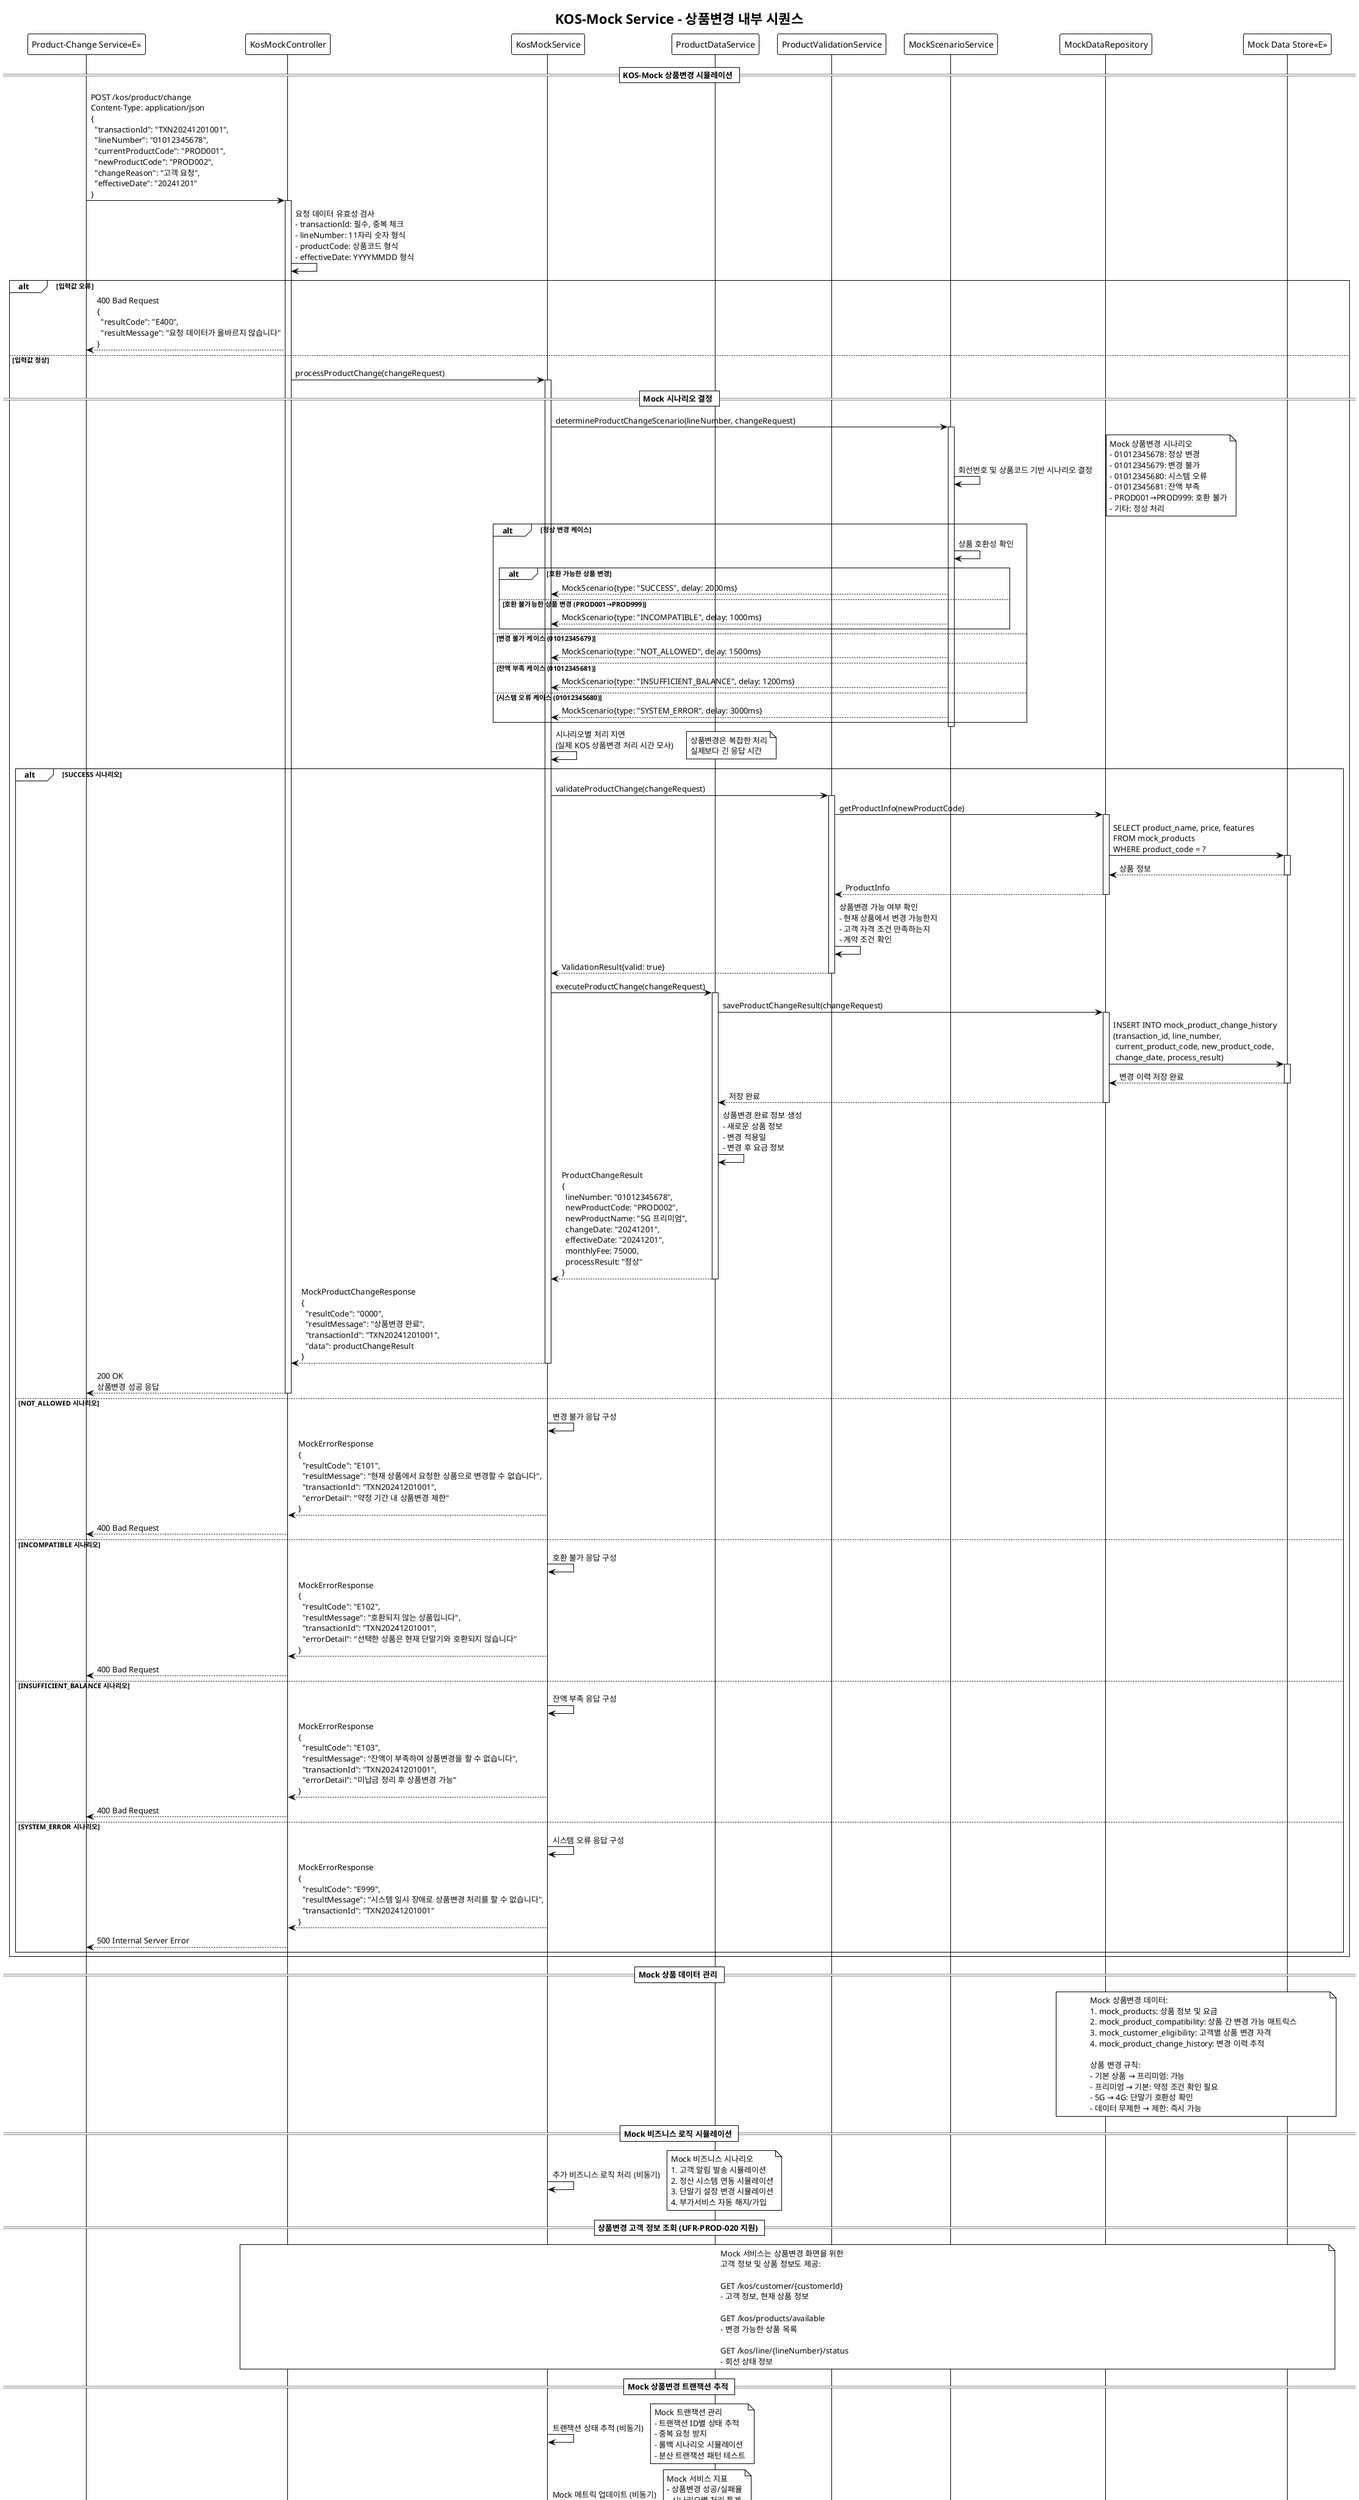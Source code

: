 @startuml
!theme mono
title KOS-Mock Service - 상품변경 내부 시퀀스

participant "Product-Change Service<<E>>" as ProductService
participant "KosMockController" as Controller
participant "KosMockService" as Service
participant "ProductDataService" as ProductDataService
participant "ProductValidationService" as ValidationService
participant "MockScenarioService" as ScenarioService
participant "MockDataRepository" as MockRepo
participant "Mock Data Store<<E>>" as MockDB

== KOS-Mock 상품변경 시뮬레이션 ==

ProductService -> Controller: POST /kos/product/change\nContent-Type: application/json\n{\n  "transactionId": "TXN20241201001",\n  "lineNumber": "01012345678",\n  "currentProductCode": "PROD001",\n  "newProductCode": "PROD002",\n  "changeReason": "고객 요청",\n  "effectiveDate": "20241201"\n}
activate Controller

Controller -> Controller: 요청 데이터 유효성 검사\n- transactionId: 필수, 중복 체크\n- lineNumber: 11자리 숫자 형식\n- productCode: 상품코드 형식\n- effectiveDate: YYYYMMDD 형식

alt 입력값 오류
    Controller --> ProductService: 400 Bad Request\n{\n  "resultCode": "E400",\n  "resultMessage": "요청 데이터가 올바르지 않습니다"\n}
else 입력값 정상
    Controller -> Service: processProductChange(changeRequest)
    activate Service
    
    == Mock 시나리오 결정 ==
    
    Service -> ScenarioService: determineProductChangeScenario(lineNumber, changeRequest)
    activate ScenarioService
    
    ScenarioService -> ScenarioService: 회선번호 및 상품코드 기반 시나리오 결정
    note right: Mock 상품변경 시나리오\n- 01012345678: 정상 변경\n- 01012345679: 변경 불가\n- 01012345680: 시스템 오류\n- 01012345681: 잔액 부족\n- PROD001→PROD999: 호환 불가\n- 기타: 정상 처리
    
    alt 정상 변경 케이스
        ScenarioService -> ScenarioService: 상품 호환성 확인
        alt 호환 가능한 상품 변경
            ScenarioService --> Service: MockScenario{type: "SUCCESS", delay: 2000ms}
        else 호환 불가능한 상품 변경 (PROD001→PROD999)
            ScenarioService --> Service: MockScenario{type: "INCOMPATIBLE", delay: 1000ms}
        end
        
    else 변경 불가 케이스 (01012345679)
        ScenarioService --> Service: MockScenario{type: "NOT_ALLOWED", delay: 1500ms}
        
    else 잔액 부족 케이스 (01012345681)
        ScenarioService --> Service: MockScenario{type: "INSUFFICIENT_BALANCE", delay: 1200ms}
        
    else 시스템 오류 케이스 (01012345680)
        ScenarioService --> Service: MockScenario{type: "SYSTEM_ERROR", delay: 3000ms}
    end
    
    deactivate ScenarioService
    
    Service -> Service: 시나리오별 처리 지연\n(실제 KOS 상품변경 처리 시간 모사)
    note right: 상품변경은 복잡한 처리\n실제보다 긴 응답 시간
    
    alt SUCCESS 시나리오
        Service -> ValidationService: validateProductChange(changeRequest)
        activate ValidationService
        
        ValidationService -> MockRepo: getProductInfo(newProductCode)
        activate MockRepo
        
        MockRepo -> MockDB: SELECT product_name, price, features\nFROM mock_products\nWHERE product_code = ?
        activate MockDB
        MockDB --> MockRepo: 상품 정보
        deactivate MockDB
        
        MockRepo --> ValidationService: ProductInfo
        deactivate MockRepo
        
        ValidationService -> ValidationService: 상품변경 가능 여부 확인\n- 현재 상품에서 변경 가능한지\n- 고객 자격 조건 만족하는지\n- 계약 조건 확인
        
        ValidationService --> Service: ValidationResult{valid: true}
        deactivate ValidationService
        
        Service -> ProductDataService: executeProductChange(changeRequest)
        activate ProductDataService
        
        ProductDataService -> MockRepo: saveProductChangeResult(changeRequest)
        activate MockRepo
        
        MockRepo -> MockDB: INSERT INTO mock_product_change_history\n(transaction_id, line_number, \n current_product_code, new_product_code,\n change_date, process_result)
        activate MockDB
        MockDB --> MockRepo: 변경 이력 저장 완료
        deactivate MockDB
        
        MockRepo --> ProductDataService: 저장 완료
        deactivate MockRepo
        
        ProductDataService -> ProductDataService: 상품변경 완료 정보 생성\n- 새로운 상품 정보\n- 변경 적용일\n- 변경 후 요금 정보
        
        ProductDataService --> Service: ProductChangeResult\n{\n  lineNumber: "01012345678",\n  newProductCode: "PROD002",\n  newProductName: "5G 프리미엄",\n  changeDate: "20241201",\n  effectiveDate: "20241201",\n  monthlyFee: 75000,\n  processResult: "정상"\n}
        deactivate ProductDataService
        
        Service --> Controller: MockProductChangeResponse\n{\n  "resultCode": "0000",\n  "resultMessage": "상품변경 완료",\n  "transactionId": "TXN20241201001",\n  "data": productChangeResult\n}
        deactivate Service
        
        Controller --> ProductService: 200 OK\n상품변경 성공 응답
        deactivate Controller
        
    else NOT_ALLOWED 시나리오
        Service -> Service: 변경 불가 응답 구성
        Service --> Controller: MockErrorResponse\n{\n  "resultCode": "E101",\n  "resultMessage": "현재 상품에서 요청한 상품으로 변경할 수 없습니다",\n  "transactionId": "TXN20241201001",\n  "errorDetail": "약정 기간 내 상품변경 제한"\n}
        Controller --> ProductService: 400 Bad Request
        
    else INCOMPATIBLE 시나리오
        Service -> Service: 호환 불가 응답 구성
        Service --> Controller: MockErrorResponse\n{\n  "resultCode": "E102",\n  "resultMessage": "호환되지 않는 상품입니다",\n  "transactionId": "TXN20241201001",\n  "errorDetail": "선택한 상품은 현재 단말기와 호환되지 않습니다"\n}
        Controller --> ProductService: 400 Bad Request
        
    else INSUFFICIENT_BALANCE 시나리오
        Service -> Service: 잔액 부족 응답 구성
        Service --> Controller: MockErrorResponse\n{\n  "resultCode": "E103",\n  "resultMessage": "잔액이 부족하여 상품변경을 할 수 없습니다",\n  "transactionId": "TXN20241201001",\n  "errorDetail": "미납금 정리 후 상품변경 가능"\n}
        Controller --> ProductService: 400 Bad Request
        
    else SYSTEM_ERROR 시나리오
        Service -> Service: 시스템 오류 응답 구성
        Service --> Controller: MockErrorResponse\n{\n  "resultCode": "E999",\n  "resultMessage": "시스템 일시 장애로 상품변경 처리를 할 수 없습니다",\n  "transactionId": "TXN20241201001"\n}
        Controller --> ProductService: 500 Internal Server Error
    end
end

== Mock 상품 데이터 관리 ==

note over MockRepo, MockDB
Mock 상품변경 데이터:
1. mock_products: 상품 정보 및 요금
2. mock_product_compatibility: 상품 간 변경 가능 매트릭스
3. mock_customer_eligibility: 고객별 상품 변경 자격
4. mock_product_change_history: 변경 이력 추적

상품 변경 규칙:
- 기본 상품 → 프리미엄: 가능
- 프리미엄 → 기본: 약정 조건 확인 필요
- 5G → 4G: 단말기 호환성 확인
- 데이터 무제한 → 제한: 즉시 가능
end note

== Mock 비즈니스 로직 시뮬레이션 ==

Service -> Service: 추가 비즈니스 로직 처리 (비동기)
note right: Mock 비즈니스 시나리오\n1. 고객 알림 발송 시뮬레이션\n2. 정산 시스템 연동 시뮬레이션\n3. 단말기 설정 변경 시뮬레이션\n4. 부가서비스 자동 해지/가입

== 상품변경 고객 정보 조회 (UFR-PROD-020 지원) ==

note over Controller, MockDB
Mock 서비스는 상품변경 화면을 위한
고객 정보 및 상품 정보도 제공:

GET /kos/customer/{customerId}
- 고객 정보, 현재 상품 정보

GET /kos/products/available  
- 변경 가능한 상품 목록

GET /kos/line/{lineNumber}/status
- 회선 상태 정보
end note

== Mock 상품변경 트랜잭션 추적 ==

Service -> Service: 트랜잭션 상태 추적 (비동기)
note right: Mock 트랜잭션 관리\n- 트랜잭션 ID별 상태 추적\n- 중복 요청 방지\n- 롤백 시나리오 시뮬레이션\n- 분산 트랜잭션 패턴 테스트

Service -> Service: Mock 메트릭 업데이트 (비동기)  
note right: Mock 서비스 지표\n- 상품변경 성공/실패율\n- 시나리오별 처리 통계\n- 응답 시간 분포\n- 오류 패턴 분석

@enduml